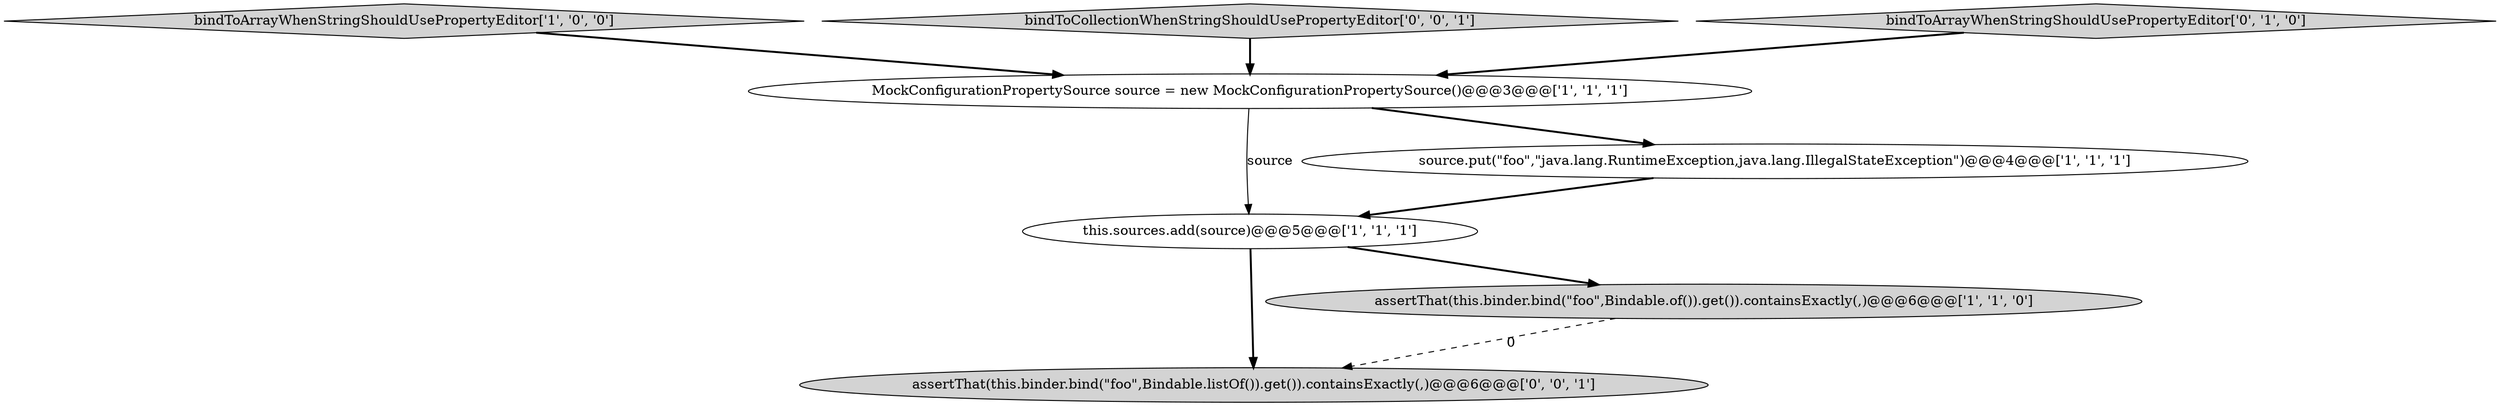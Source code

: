 digraph {
0 [style = filled, label = "bindToArrayWhenStringShouldUsePropertyEditor['1', '0', '0']", fillcolor = lightgray, shape = diamond image = "AAA0AAABBB1BBB"];
6 [style = filled, label = "assertThat(this.binder.bind(\"foo\",Bindable.listOf()).get()).containsExactly(,)@@@6@@@['0', '0', '1']", fillcolor = lightgray, shape = ellipse image = "AAA0AAABBB3BBB"];
2 [style = filled, label = "MockConfigurationPropertySource source = new MockConfigurationPropertySource()@@@3@@@['1', '1', '1']", fillcolor = white, shape = ellipse image = "AAA0AAABBB1BBB"];
4 [style = filled, label = "assertThat(this.binder.bind(\"foo\",Bindable.of()).get()).containsExactly(,)@@@6@@@['1', '1', '0']", fillcolor = lightgray, shape = ellipse image = "AAA0AAABBB1BBB"];
7 [style = filled, label = "bindToCollectionWhenStringShouldUsePropertyEditor['0', '0', '1']", fillcolor = lightgray, shape = diamond image = "AAA0AAABBB3BBB"];
3 [style = filled, label = "this.sources.add(source)@@@5@@@['1', '1', '1']", fillcolor = white, shape = ellipse image = "AAA0AAABBB1BBB"];
1 [style = filled, label = "source.put(\"foo\",\"java.lang.RuntimeException,java.lang.IllegalStateException\")@@@4@@@['1', '1', '1']", fillcolor = white, shape = ellipse image = "AAA0AAABBB1BBB"];
5 [style = filled, label = "bindToArrayWhenStringShouldUsePropertyEditor['0', '1', '0']", fillcolor = lightgray, shape = diamond image = "AAA0AAABBB2BBB"];
1->3 [style = bold, label=""];
3->6 [style = bold, label=""];
5->2 [style = bold, label=""];
4->6 [style = dashed, label="0"];
3->4 [style = bold, label=""];
7->2 [style = bold, label=""];
2->1 [style = bold, label=""];
2->3 [style = solid, label="source"];
0->2 [style = bold, label=""];
}
